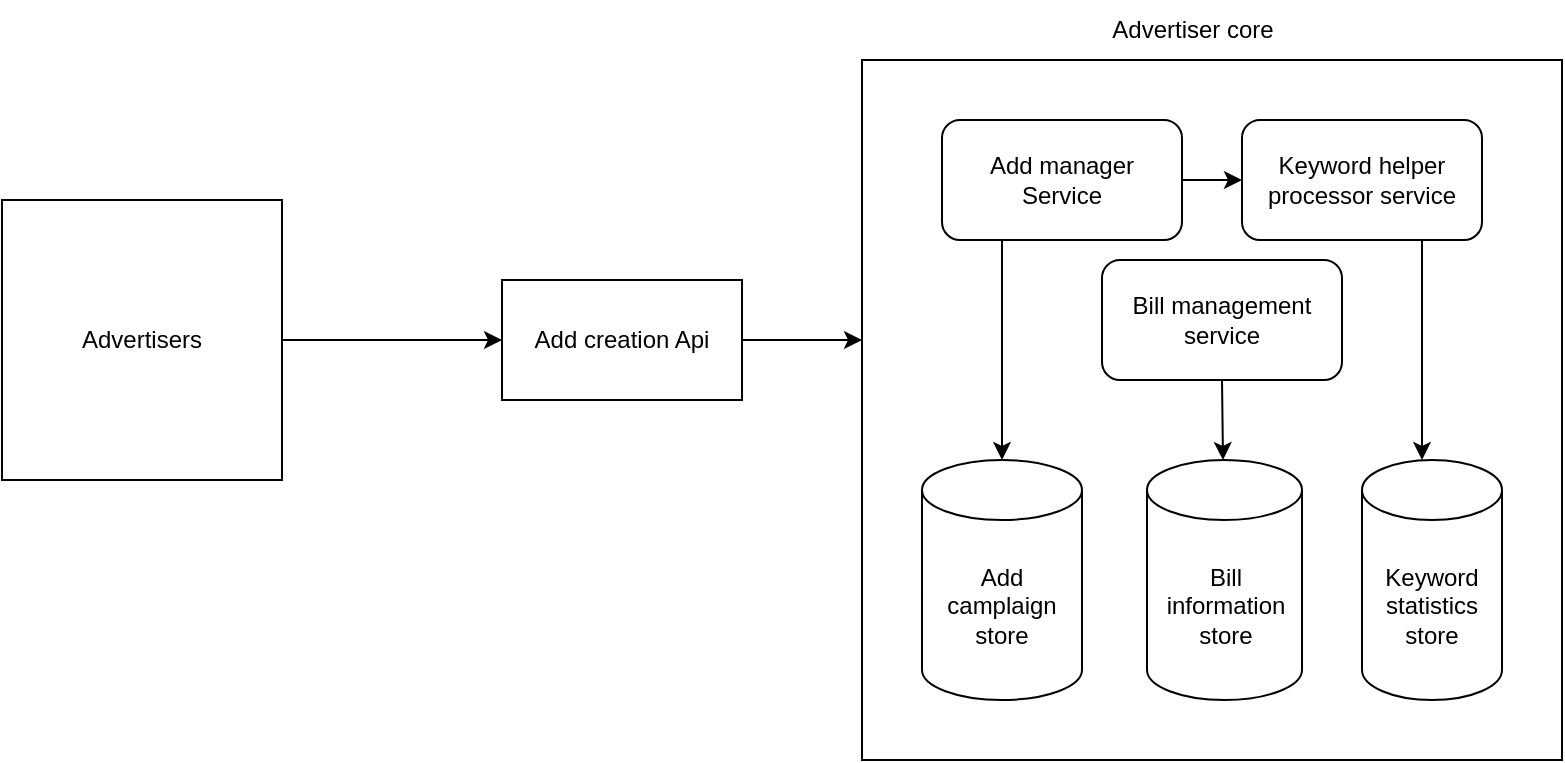<mxfile version="20.2.2" type="github">
  <diagram id="C5RBs43oDa-KdzZeNtuy" name="Page-1">
    <mxGraphModel dx="818" dy="540" grid="1" gridSize="10" guides="1" tooltips="1" connect="1" arrows="1" fold="1" page="1" pageScale="1" pageWidth="827" pageHeight="1169" math="0" shadow="0">
      <root>
        <mxCell id="WIyWlLk6GJQsqaUBKTNV-0" />
        <mxCell id="WIyWlLk6GJQsqaUBKTNV-1" parent="WIyWlLk6GJQsqaUBKTNV-0" />
        <mxCell id="EZvwMN-mb6zrbXUyQO7I-0" value="Advertisers" style="whiteSpace=wrap;html=1;aspect=fixed;fillColor=none;" vertex="1" parent="WIyWlLk6GJQsqaUBKTNV-1">
          <mxGeometry x="10" y="110" width="140" height="140" as="geometry" />
        </mxCell>
        <mxCell id="EZvwMN-mb6zrbXUyQO7I-24" value="Add creation Api" style="rounded=0;whiteSpace=wrap;html=1;fillColor=default;" vertex="1" parent="WIyWlLk6GJQsqaUBKTNV-1">
          <mxGeometry x="260" y="150" width="120" height="60" as="geometry" />
        </mxCell>
        <mxCell id="EZvwMN-mb6zrbXUyQO7I-50" value="" style="endArrow=classic;html=1;rounded=0;exitX=1;exitY=0.5;exitDx=0;exitDy=0;entryX=0;entryY=0.5;entryDx=0;entryDy=0;" edge="1" parent="WIyWlLk6GJQsqaUBKTNV-1" source="EZvwMN-mb6zrbXUyQO7I-0" target="EZvwMN-mb6zrbXUyQO7I-24">
          <mxGeometry width="50" height="50" relative="1" as="geometry">
            <mxPoint x="390" y="290" as="sourcePoint" />
            <mxPoint x="440" y="240" as="targetPoint" />
          </mxGeometry>
        </mxCell>
        <mxCell id="EZvwMN-mb6zrbXUyQO7I-53" value="" style="whiteSpace=wrap;html=1;aspect=fixed;fillColor=none;" vertex="1" parent="WIyWlLk6GJQsqaUBKTNV-1">
          <mxGeometry x="440" y="40" width="350" height="350" as="geometry" />
        </mxCell>
        <mxCell id="EZvwMN-mb6zrbXUyQO7I-54" value="&lt;span style=&quot;&quot;&gt;Advertiser core&lt;/span&gt;" style="text;html=1;align=center;verticalAlign=middle;resizable=0;points=[];autosize=1;strokeColor=none;fillColor=none;" vertex="1" parent="WIyWlLk6GJQsqaUBKTNV-1">
          <mxGeometry x="555" y="10" width="100" height="30" as="geometry" />
        </mxCell>
        <mxCell id="EZvwMN-mb6zrbXUyQO7I-55" value="Add manager&lt;br&gt;Service" style="rounded=1;whiteSpace=wrap;html=1;fillColor=default;" vertex="1" parent="WIyWlLk6GJQsqaUBKTNV-1">
          <mxGeometry x="480" y="70" width="120" height="60" as="geometry" />
        </mxCell>
        <mxCell id="EZvwMN-mb6zrbXUyQO7I-56" value="Keyword helper processor service" style="rounded=1;whiteSpace=wrap;html=1;fillColor=default;" vertex="1" parent="WIyWlLk6GJQsqaUBKTNV-1">
          <mxGeometry x="630" y="70" width="120" height="60" as="geometry" />
        </mxCell>
        <mxCell id="EZvwMN-mb6zrbXUyQO7I-57" value="Bill management service" style="rounded=1;whiteSpace=wrap;html=1;fillColor=default;" vertex="1" parent="WIyWlLk6GJQsqaUBKTNV-1">
          <mxGeometry x="560" y="140" width="120" height="60" as="geometry" />
        </mxCell>
        <mxCell id="EZvwMN-mb6zrbXUyQO7I-59" value="Add camplaign store" style="shape=cylinder3;whiteSpace=wrap;html=1;boundedLbl=1;backgroundOutline=1;size=15;fillColor=default;" vertex="1" parent="WIyWlLk6GJQsqaUBKTNV-1">
          <mxGeometry x="470" y="240" width="80" height="120" as="geometry" />
        </mxCell>
        <mxCell id="EZvwMN-mb6zrbXUyQO7I-61" value="" style="endArrow=classic;html=1;rounded=0;exitX=0.25;exitY=1;exitDx=0;exitDy=0;entryX=0.5;entryY=0;entryDx=0;entryDy=0;entryPerimeter=0;" edge="1" parent="WIyWlLk6GJQsqaUBKTNV-1" source="EZvwMN-mb6zrbXUyQO7I-55" target="EZvwMN-mb6zrbXUyQO7I-59">
          <mxGeometry width="50" height="50" relative="1" as="geometry">
            <mxPoint x="490" y="220" as="sourcePoint" />
            <mxPoint x="540" y="170" as="targetPoint" />
          </mxGeometry>
        </mxCell>
        <mxCell id="EZvwMN-mb6zrbXUyQO7I-62" value="Keyword statistics store" style="shape=cylinder3;whiteSpace=wrap;html=1;boundedLbl=1;backgroundOutline=1;size=15;fillColor=default;" vertex="1" parent="WIyWlLk6GJQsqaUBKTNV-1">
          <mxGeometry x="690" y="240" width="70" height="120" as="geometry" />
        </mxCell>
        <mxCell id="EZvwMN-mb6zrbXUyQO7I-63" value="" style="endArrow=classic;html=1;rounded=0;exitX=0.75;exitY=1;exitDx=0;exitDy=0;" edge="1" parent="WIyWlLk6GJQsqaUBKTNV-1" source="EZvwMN-mb6zrbXUyQO7I-56">
          <mxGeometry width="50" height="50" relative="1" as="geometry">
            <mxPoint x="700" y="220" as="sourcePoint" />
            <mxPoint x="720" y="240" as="targetPoint" />
          </mxGeometry>
        </mxCell>
        <mxCell id="EZvwMN-mb6zrbXUyQO7I-64" value="Bill information store" style="shape=cylinder3;whiteSpace=wrap;html=1;boundedLbl=1;backgroundOutline=1;size=15;fillColor=default;" vertex="1" parent="WIyWlLk6GJQsqaUBKTNV-1">
          <mxGeometry x="582.5" y="240" width="77.5" height="120" as="geometry" />
        </mxCell>
        <mxCell id="EZvwMN-mb6zrbXUyQO7I-66" value="" style="endArrow=classic;html=1;rounded=0;exitX=0.5;exitY=1;exitDx=0;exitDy=0;" edge="1" parent="WIyWlLk6GJQsqaUBKTNV-1" source="EZvwMN-mb6zrbXUyQO7I-57" target="EZvwMN-mb6zrbXUyQO7I-64">
          <mxGeometry width="50" height="50" relative="1" as="geometry">
            <mxPoint x="520" y="140" as="sourcePoint" />
            <mxPoint x="520" y="250" as="targetPoint" />
          </mxGeometry>
        </mxCell>
        <mxCell id="EZvwMN-mb6zrbXUyQO7I-67" value="" style="endArrow=classic;html=1;rounded=0;exitX=1;exitY=0.5;exitDx=0;exitDy=0;" edge="1" parent="WIyWlLk6GJQsqaUBKTNV-1" source="EZvwMN-mb6zrbXUyQO7I-24">
          <mxGeometry width="50" height="50" relative="1" as="geometry">
            <mxPoint x="420" y="150" as="sourcePoint" />
            <mxPoint x="440" y="180" as="targetPoint" />
          </mxGeometry>
        </mxCell>
        <mxCell id="EZvwMN-mb6zrbXUyQO7I-72" value="" style="endArrow=classic;html=1;rounded=0;exitX=1;exitY=0.5;exitDx=0;exitDy=0;entryX=0;entryY=0.5;entryDx=0;entryDy=0;" edge="1" parent="WIyWlLk6GJQsqaUBKTNV-1" source="EZvwMN-mb6zrbXUyQO7I-55" target="EZvwMN-mb6zrbXUyQO7I-56">
          <mxGeometry width="50" height="50" relative="1" as="geometry">
            <mxPoint x="420" y="230" as="sourcePoint" />
            <mxPoint x="470" y="180" as="targetPoint" />
          </mxGeometry>
        </mxCell>
      </root>
    </mxGraphModel>
  </diagram>
</mxfile>
